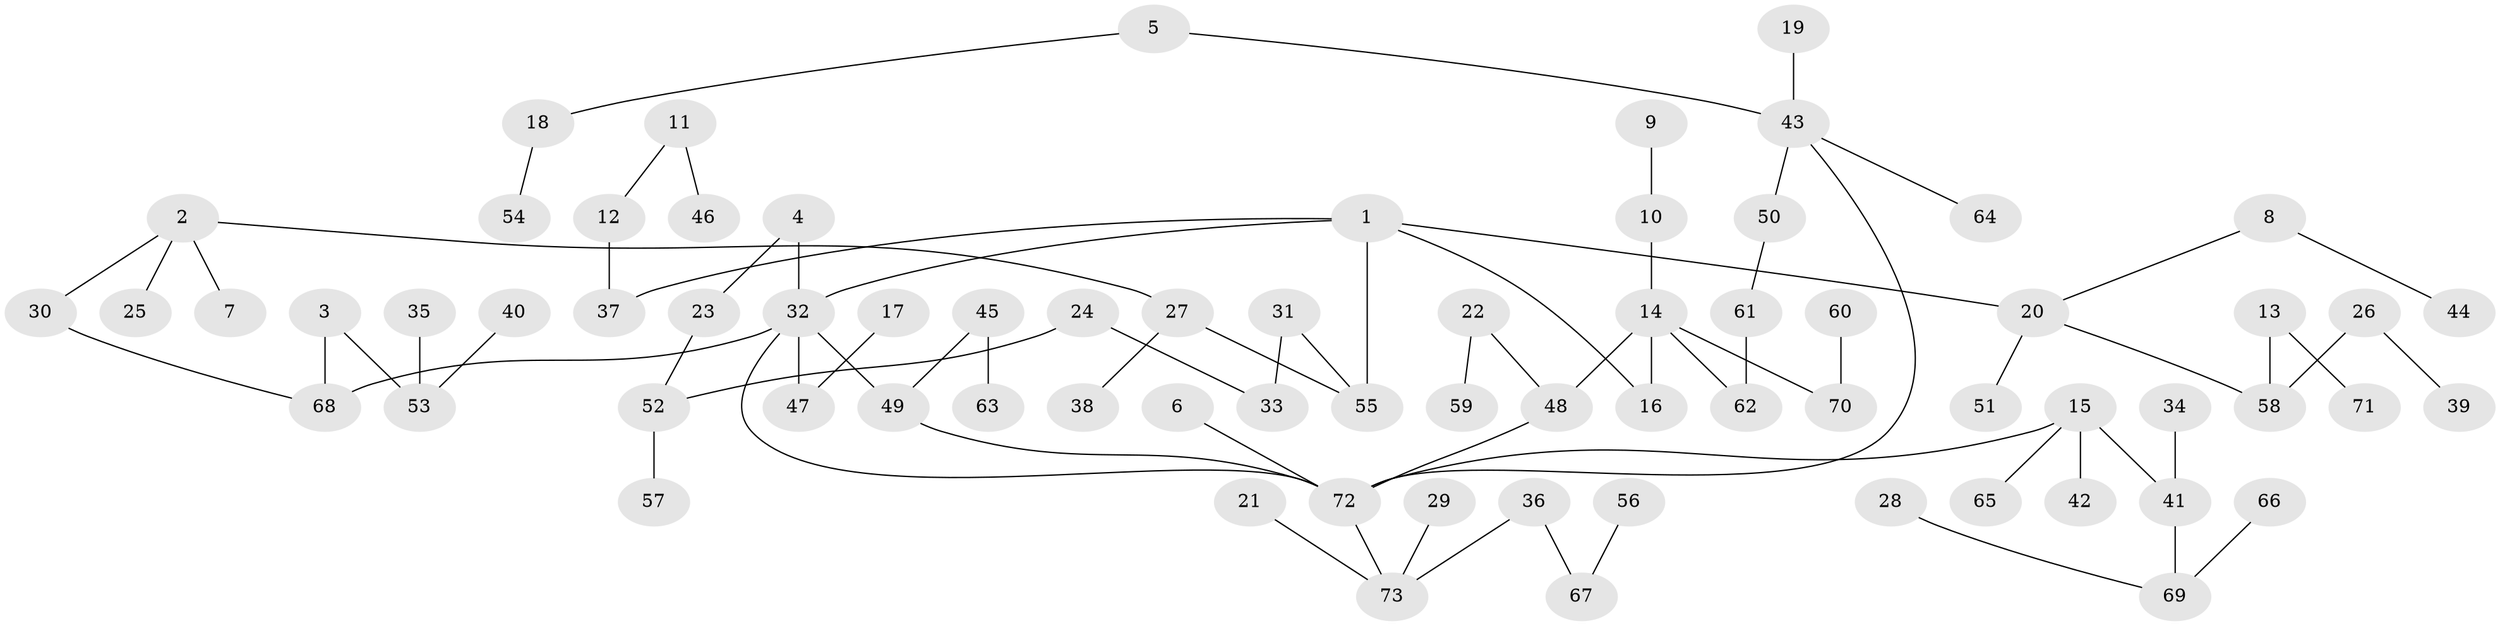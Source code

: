 // original degree distribution, {9: 0.00684931506849315, 5: 0.03424657534246575, 6: 0.00684931506849315, 3: 0.136986301369863, 4: 0.0821917808219178, 2: 0.3219178082191781, 1: 0.410958904109589}
// Generated by graph-tools (version 1.1) at 2025/01/03/09/25 03:01:01]
// undirected, 73 vertices, 77 edges
graph export_dot {
graph [start="1"]
  node [color=gray90,style=filled];
  1;
  2;
  3;
  4;
  5;
  6;
  7;
  8;
  9;
  10;
  11;
  12;
  13;
  14;
  15;
  16;
  17;
  18;
  19;
  20;
  21;
  22;
  23;
  24;
  25;
  26;
  27;
  28;
  29;
  30;
  31;
  32;
  33;
  34;
  35;
  36;
  37;
  38;
  39;
  40;
  41;
  42;
  43;
  44;
  45;
  46;
  47;
  48;
  49;
  50;
  51;
  52;
  53;
  54;
  55;
  56;
  57;
  58;
  59;
  60;
  61;
  62;
  63;
  64;
  65;
  66;
  67;
  68;
  69;
  70;
  71;
  72;
  73;
  1 -- 16 [weight=1.0];
  1 -- 20 [weight=1.0];
  1 -- 32 [weight=1.0];
  1 -- 37 [weight=1.0];
  1 -- 55 [weight=1.0];
  2 -- 7 [weight=1.0];
  2 -- 25 [weight=1.0];
  2 -- 27 [weight=1.0];
  2 -- 30 [weight=1.0];
  3 -- 53 [weight=1.0];
  3 -- 68 [weight=1.0];
  4 -- 23 [weight=1.0];
  4 -- 32 [weight=1.0];
  5 -- 18 [weight=1.0];
  5 -- 43 [weight=1.0];
  6 -- 72 [weight=1.0];
  8 -- 20 [weight=1.0];
  8 -- 44 [weight=1.0];
  9 -- 10 [weight=1.0];
  10 -- 14 [weight=1.0];
  11 -- 12 [weight=1.0];
  11 -- 46 [weight=1.0];
  12 -- 37 [weight=1.0];
  13 -- 58 [weight=1.0];
  13 -- 71 [weight=1.0];
  14 -- 16 [weight=2.0];
  14 -- 48 [weight=1.0];
  14 -- 62 [weight=1.0];
  14 -- 70 [weight=1.0];
  15 -- 41 [weight=1.0];
  15 -- 42 [weight=1.0];
  15 -- 65 [weight=1.0];
  15 -- 72 [weight=1.0];
  17 -- 47 [weight=1.0];
  18 -- 54 [weight=1.0];
  19 -- 43 [weight=1.0];
  20 -- 51 [weight=1.0];
  20 -- 58 [weight=1.0];
  21 -- 73 [weight=1.0];
  22 -- 48 [weight=1.0];
  22 -- 59 [weight=1.0];
  23 -- 52 [weight=1.0];
  24 -- 33 [weight=1.0];
  24 -- 52 [weight=1.0];
  26 -- 39 [weight=1.0];
  26 -- 58 [weight=1.0];
  27 -- 38 [weight=1.0];
  27 -- 55 [weight=1.0];
  28 -- 69 [weight=1.0];
  29 -- 73 [weight=1.0];
  30 -- 68 [weight=1.0];
  31 -- 33 [weight=1.0];
  31 -- 55 [weight=1.0];
  32 -- 47 [weight=1.0];
  32 -- 49 [weight=1.0];
  32 -- 68 [weight=1.0];
  32 -- 72 [weight=1.0];
  34 -- 41 [weight=1.0];
  35 -- 53 [weight=1.0];
  36 -- 67 [weight=1.0];
  36 -- 73 [weight=1.0];
  40 -- 53 [weight=1.0];
  41 -- 69 [weight=1.0];
  43 -- 50 [weight=1.0];
  43 -- 64 [weight=1.0];
  43 -- 72 [weight=1.0];
  45 -- 49 [weight=1.0];
  45 -- 63 [weight=1.0];
  48 -- 72 [weight=1.0];
  49 -- 72 [weight=1.0];
  50 -- 61 [weight=1.0];
  52 -- 57 [weight=1.0];
  56 -- 67 [weight=1.0];
  60 -- 70 [weight=1.0];
  61 -- 62 [weight=1.0];
  66 -- 69 [weight=1.0];
  72 -- 73 [weight=1.0];
}
